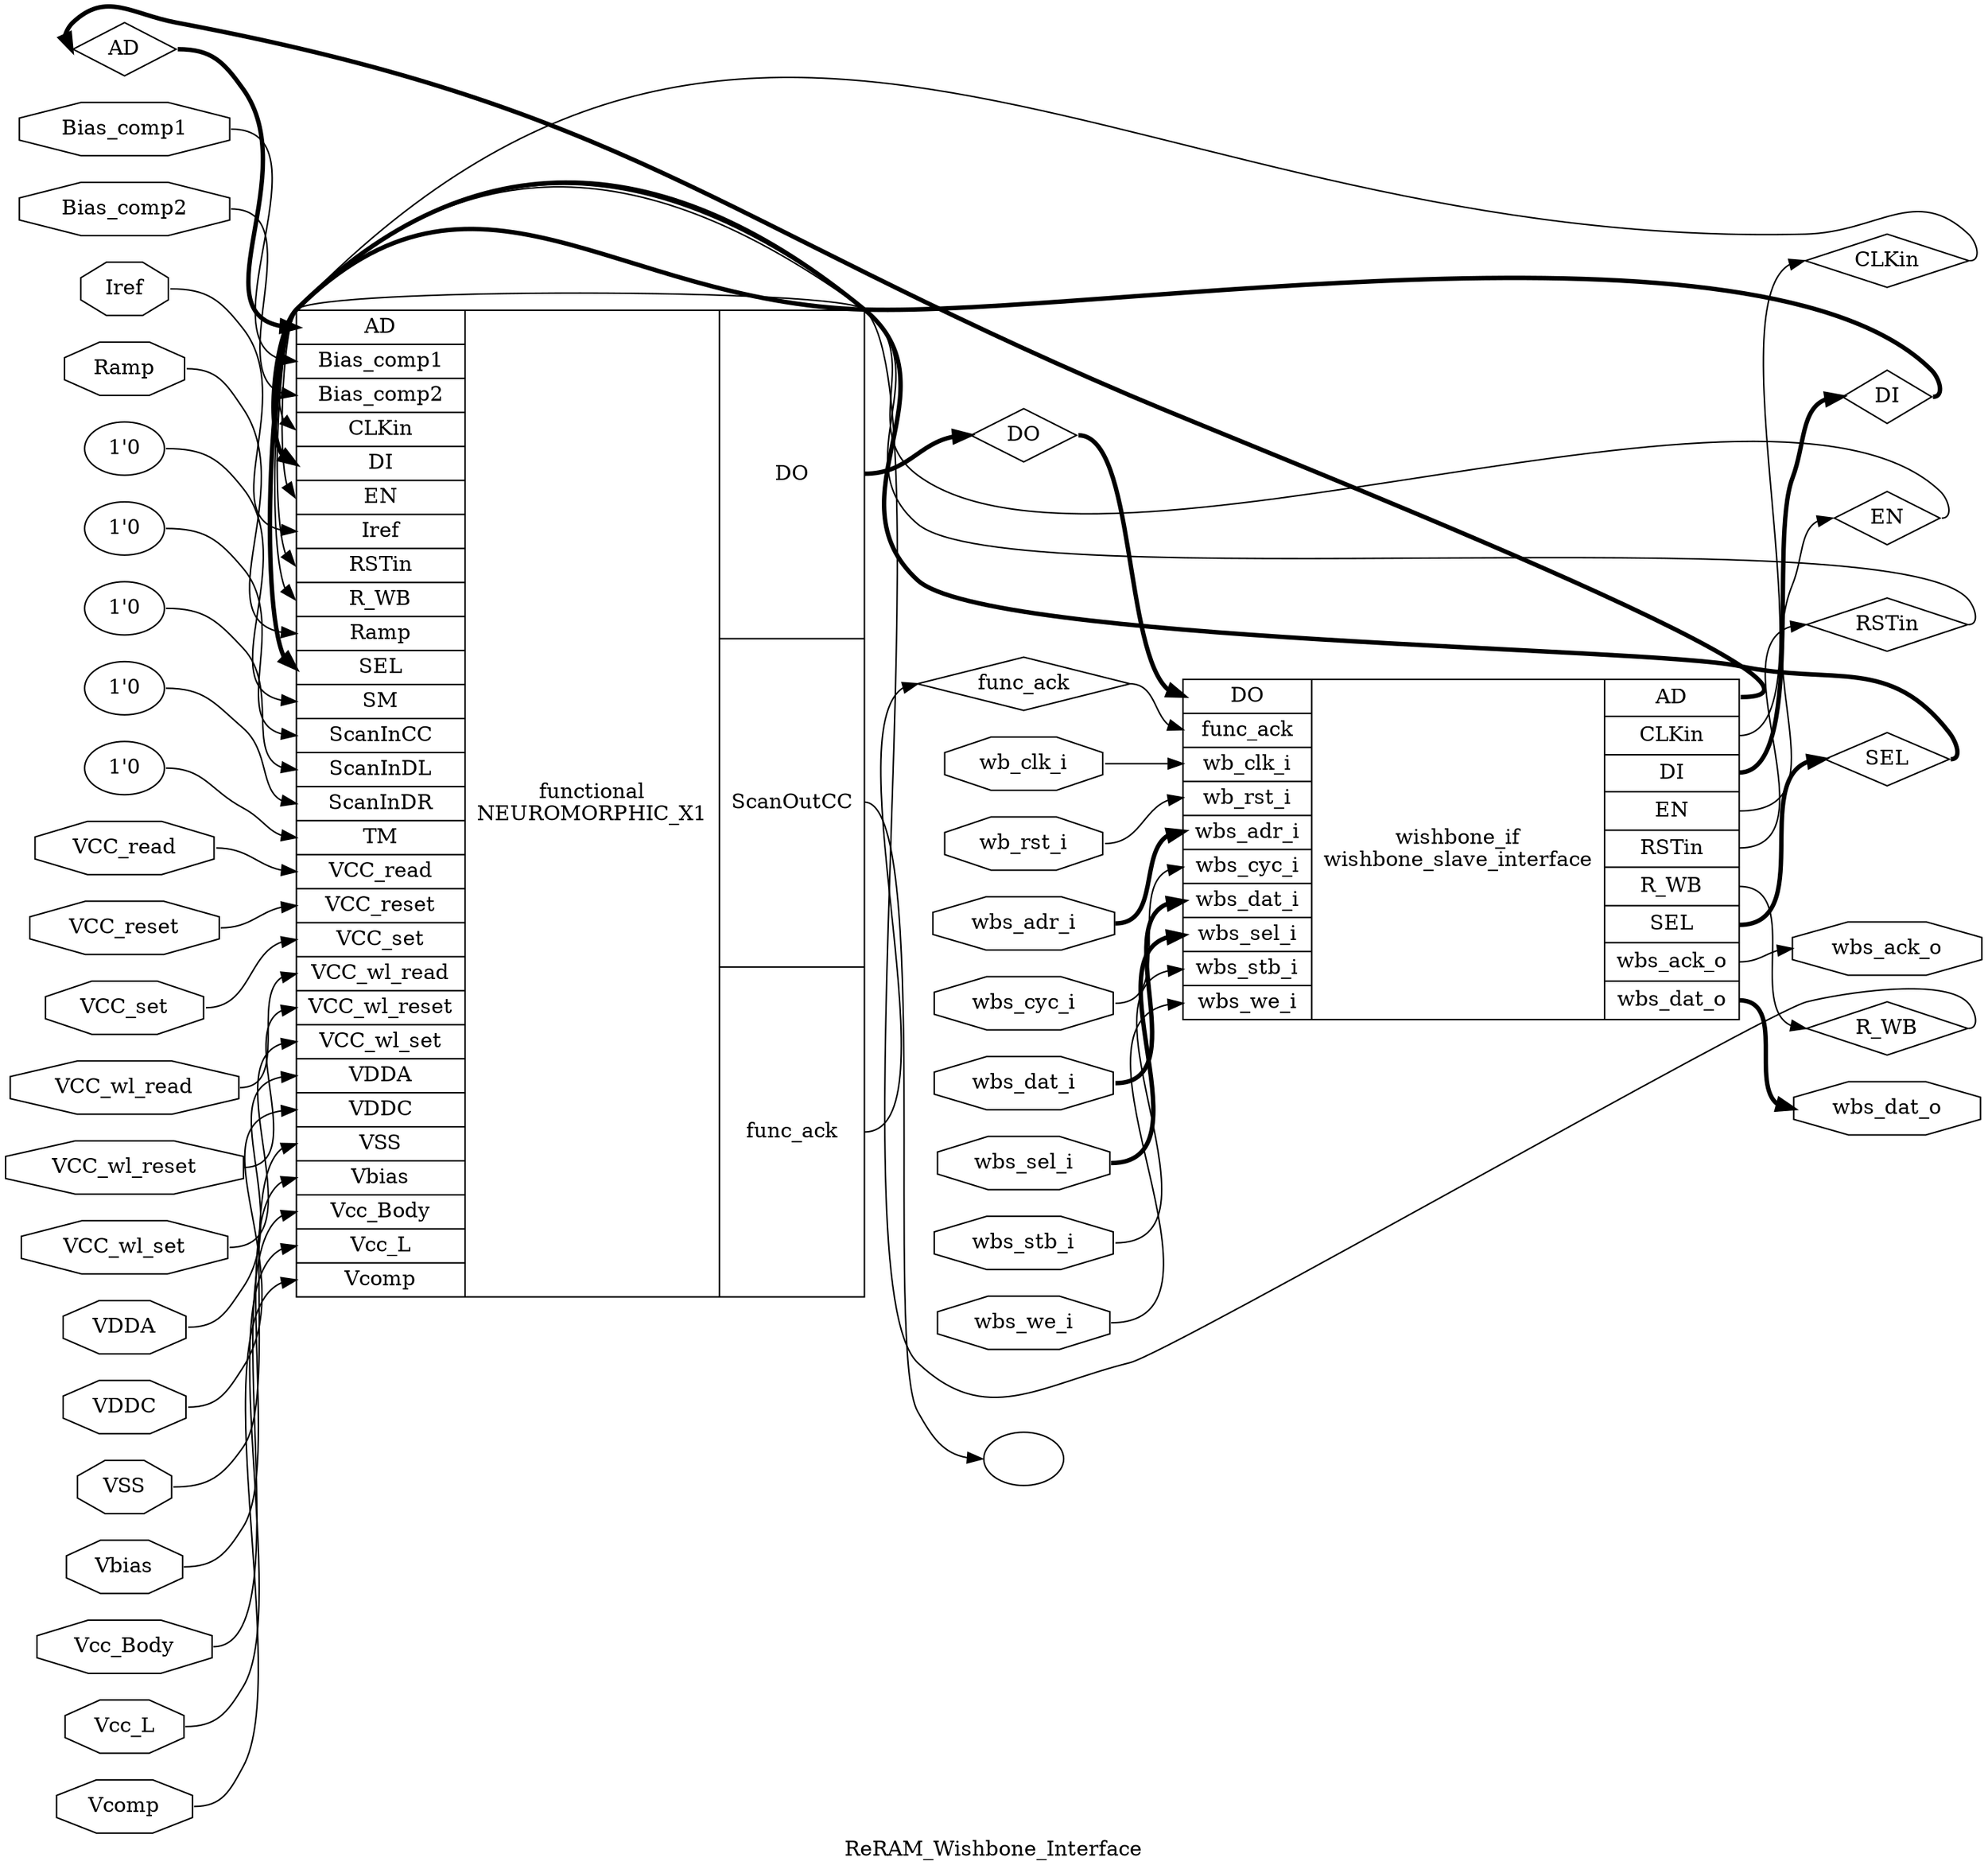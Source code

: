 digraph "ReRAM_Wishbone_Interface" {
label="ReRAM_Wishbone_Interface";
rankdir="LR";
remincross=true;
n1 [ shape=diamond, label="AD", color="black", fontcolor="black" ];
n2 [ shape=diamond, label="DI", color="black", fontcolor="black" ];
n3 [ shape=diamond, label="RSTin", color="black", fontcolor="black" ];
n4 [ shape=diamond, label="CLKin", color="black", fontcolor="black" ];
n5 [ shape=diamond, label="SEL", color="black", fontcolor="black" ];
n6 [ shape=diamond, label="DO", color="black", fontcolor="black" ];
n7 [ shape=diamond, label="func_ack", color="black", fontcolor="black" ];
n8 [ shape=diamond, label="R_WB", color="black", fontcolor="black" ];
n9 [ shape=diamond, label="EN", color="black", fontcolor="black" ];
n10 [ shape=octagon, label="VCC_read", color="black", fontcolor="black" ];
n11 [ shape=octagon, label="VCC_wl_read", color="black", fontcolor="black" ];
n12 [ shape=octagon, label="VCC_wl_set", color="black", fontcolor="black" ];
n13 [ shape=octagon, label="VCC_wl_reset", color="black", fontcolor="black" ];
n14 [ shape=octagon, label="VCC_set", color="black", fontcolor="black" ];
n15 [ shape=octagon, label="VCC_reset", color="black", fontcolor="black" ];
n16 [ shape=octagon, label="Vcc_Body", color="black", fontcolor="black" ];
n17 [ shape=octagon, label="Vcc_L", color="black", fontcolor="black" ];
n18 [ shape=octagon, label="Ramp", color="black", fontcolor="black" ];
n19 [ shape=octagon, label="Bias_comp2", color="black", fontcolor="black" ];
n20 [ shape=octagon, label="Bias_comp1", color="black", fontcolor="black" ];
n21 [ shape=octagon, label="Vcomp", color="black", fontcolor="black" ];
n22 [ shape=octagon, label="Vbias", color="black", fontcolor="black" ];
n23 [ shape=octagon, label="Iref", color="black", fontcolor="black" ];
n24 [ shape=octagon, label="VSS", color="black", fontcolor="black" ];
n25 [ shape=octagon, label="VDDA", color="black", fontcolor="black" ];
n26 [ shape=octagon, label="VDDC", color="black", fontcolor="black" ];
n27 [ shape=octagon, label="wbs_ack_o", color="black", fontcolor="black" ];
n28 [ shape=octagon, label="wbs_dat_o", color="black", fontcolor="black" ];
n29 [ shape=octagon, label="wbs_adr_i", color="black", fontcolor="black" ];
n30 [ shape=octagon, label="wbs_dat_i", color="black", fontcolor="black" ];
n31 [ shape=octagon, label="wbs_sel_i", color="black", fontcolor="black" ];
n32 [ shape=octagon, label="wbs_we_i", color="black", fontcolor="black" ];
n33 [ shape=octagon, label="wbs_cyc_i", color="black", fontcolor="black" ];
n34 [ shape=octagon, label="wbs_stb_i", color="black", fontcolor="black" ];
n35 [ shape=octagon, label="wb_rst_i", color="black", fontcolor="black" ];
n36 [ shape=octagon, label="wb_clk_i", color="black", fontcolor="black" ];
v0 [ label="" ];
v1 [ label="1'0" ];
v2 [ label="1'0" ];
v3 [ label="1'0" ];
v4 [ label="1'0" ];
v5 [ label="1'0" ];
c43 [ shape=record, label="{{<p1> AD|<p20> Bias_comp1|<p19> Bias_comp2|<p4> CLKin|<p2> DI|<p9> EN|<p23> Iref|<p3> RSTin|<p8> R_WB|<p18> Ramp|<p5> SEL|<p37> SM|<p38> ScanInCC|<p39> ScanInDL|<p40> ScanInDR|<p41> TM|<p10> VCC_read|<p15> VCC_reset|<p14> VCC_set|<p11> VCC_wl_read|<p13> VCC_wl_reset|<p12> VCC_wl_set|<p25> VDDA|<p26> VDDC|<p24> VSS|<p22> Vbias|<p16> Vcc_Body|<p17> Vcc_L|<p21> Vcomp}|functional\nNEUROMORPHIC_X1|{<p6> DO|<p42> ScanOutCC|<p7> func_ack}}",  ];
c44 [ shape=record, label="{{<p6> DO|<p7> func_ack|<p36> wb_clk_i|<p35> wb_rst_i|<p29> wbs_adr_i|<p33> wbs_cyc_i|<p30> wbs_dat_i|<p31> wbs_sel_i|<p34> wbs_stb_i|<p32> wbs_we_i}|wishbone_if\nwishbone_slave_interface|{<p1> AD|<p4> CLKin|<p2> DI|<p9> EN|<p3> RSTin|<p8> R_WB|<p5> SEL|<p27> wbs_ack_o|<p28> wbs_dat_o}}",  ];
c44:p1:e -> n1:w [color="black", fontcolor="black", style="setlinewidth(3)", label=""];
n1:e -> c43:p1:w [color="black", fontcolor="black", style="setlinewidth(3)", label=""];
n10:e -> c43:p10:w [color="black", fontcolor="black", label=""];
n11:e -> c43:p11:w [color="black", fontcolor="black", label=""];
n12:e -> c43:p12:w [color="black", fontcolor="black", label=""];
n13:e -> c43:p13:w [color="black", fontcolor="black", label=""];
n14:e -> c43:p14:w [color="black", fontcolor="black", label=""];
n15:e -> c43:p15:w [color="black", fontcolor="black", label=""];
n16:e -> c43:p16:w [color="black", fontcolor="black", label=""];
n17:e -> c43:p17:w [color="black", fontcolor="black", label=""];
n18:e -> c43:p18:w [color="black", fontcolor="black", label=""];
n19:e -> c43:p19:w [color="black", fontcolor="black", label=""];
c44:p2:e -> n2:w [color="black", fontcolor="black", style="setlinewidth(3)", label=""];
n2:e -> c43:p2:w [color="black", fontcolor="black", style="setlinewidth(3)", label=""];
n20:e -> c43:p20:w [color="black", fontcolor="black", label=""];
n21:e -> c43:p21:w [color="black", fontcolor="black", label=""];
n22:e -> c43:p22:w [color="black", fontcolor="black", label=""];
n23:e -> c43:p23:w [color="black", fontcolor="black", label=""];
n24:e -> c43:p24:w [color="black", fontcolor="black", label=""];
n25:e -> c43:p25:w [color="black", fontcolor="black", label=""];
n26:e -> c43:p26:w [color="black", fontcolor="black", label=""];
c44:p27:e -> n27:w [color="black", fontcolor="black", label=""];
c44:p28:e -> n28:w [color="black", fontcolor="black", style="setlinewidth(3)", label=""];
n29:e -> c44:p29:w [color="black", fontcolor="black", style="setlinewidth(3)", label=""];
c44:p3:e -> n3:w [color="black", fontcolor="black", label=""];
n3:e -> c43:p3:w [color="black", fontcolor="black", label=""];
n30:e -> c44:p30:w [color="black", fontcolor="black", style="setlinewidth(3)", label=""];
n31:e -> c44:p31:w [color="black", fontcolor="black", style="setlinewidth(3)", label=""];
n32:e -> c44:p32:w [color="black", fontcolor="black", label=""];
n33:e -> c44:p33:w [color="black", fontcolor="black", label=""];
n34:e -> c44:p34:w [color="black", fontcolor="black", label=""];
n35:e -> c44:p35:w [color="black", fontcolor="black", label=""];
n36:e -> c44:p36:w [color="black", fontcolor="black", label=""];
c44:p4:e -> n4:w [color="black", fontcolor="black", label=""];
n4:e -> c43:p4:w [color="black", fontcolor="black", label=""];
c44:p5:e -> n5:w [color="black", fontcolor="black", style="setlinewidth(3)", label=""];
n5:e -> c43:p5:w [color="black", fontcolor="black", style="setlinewidth(3)", label=""];
c43:p6:e -> n6:w [color="black", fontcolor="black", style="setlinewidth(3)", label=""];
n6:e -> c44:p6:w [color="black", fontcolor="black", style="setlinewidth(3)", label=""];
c43:p7:e -> n7:w [color="black", fontcolor="black", label=""];
n7:e -> c44:p7:w [color="black", fontcolor="black", label=""];
c44:p8:e -> n8:w [color="black", fontcolor="black", label=""];
n8:e -> c43:p8:w [color="black", fontcolor="black", label=""];
c44:p9:e -> n9:w [color="black", fontcolor="black", label=""];
n9:e -> c43:p9:w [color="black", fontcolor="black", label=""];
c43:p42:e -> v0:w [color="black", fontcolor="black", label=""];
v1:e -> c43:p40:w [color="black", fontcolor="black", label=""];
v2:e -> c43:p39:w [color="black", fontcolor="black", label=""];
v3:e -> c43:p38:w [color="black", fontcolor="black", label=""];
v4:e -> c43:p37:w [color="black", fontcolor="black", label=""];
v5:e -> c43:p41:w [color="black", fontcolor="black", label=""];
}
